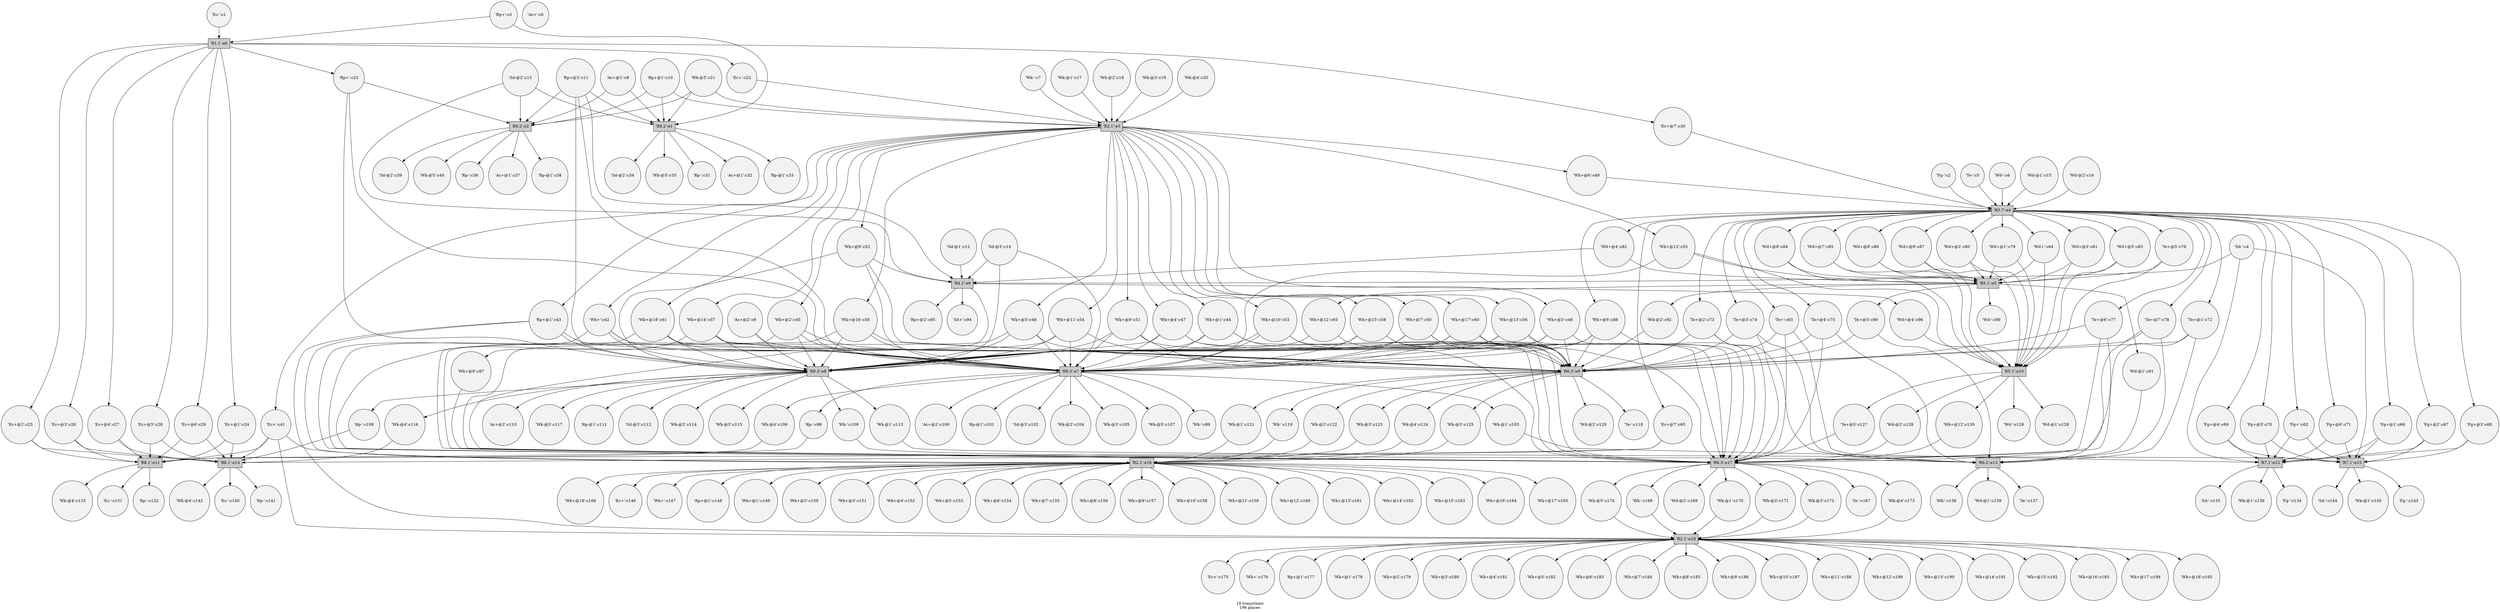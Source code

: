 digraph {
	/* transitions */
	node	[shape=box style=filled fillcolor=gray80];
	t139802812657088 [label="'R1.1':e0"];
	t139802812657136 [label="'R9.2':e1"];
	t139802812657184 [label="'R9.2':e2"];
	t139802812657232 [label="'R2.1':e3"];
	t139802812657280 [label="'R3.7':e4"];
	t139802812657328 [label="'R5.1':e5"];
	t139802812657376 [label="'R4.1':e6"];
	t139802812657424 [label="'R9.3':e7"];
	t139802812657472 [label="'R9.3':e8"];
	t139802812657520 [label="'R6.3':e9"];
	t139802812657568 [label="'R5.1':e10"];
	t139802812657616 [label="'R8.1':e11"];
	t139802812231744 [label="'R7.1':e12"];
	t139802812231792 [label="'R6.2':e13"];
	t139802812231840 [label="'R8.1':e14"];
	t139802812231888 [label="'R7.1':e15"];
	t139802812231936 [label="'R2.1':e16"];
	t139802812231984 [label="'R6.3':e17"];
	t139802812232032 [label="'R2.1':e18"];

	/* places, flow and context relations */
	node	[shape=circle fillcolor=gray95];
	p139802814126304 [label="'Ac+':c0"];

	p139802814125488 [label="'Ec-':c1"];
	p139802814125488 -> t139802812657088;

	p139802812870864 [label="'Fg-':c2"];
	p139802812870864 -> t139802812657280;

	p139802812874416 [label="'Rp+':c3"];
	p139802812874416 -> t139802812657088;
	p139802812874416 -> t139802812657136;

	p139802812872256 [label="'Sd-':c4"];
	p139802812872256 -> t139802812231744;
	p139802812872256 -> t139802812231888;
	p139802812872256 -> t139802812657376;

	p139802812874656 [label="'Te-':c5"];
	p139802812874656 -> t139802812657280;

	p139802812874560 [label="'Wd-':c6"];
	p139802812874560 -> t139802812657280;

	p139802812874320 [label="'Wk-':c7"];
	p139802812874320 -> t139802812657232;

	p139802812874272 [label="'Ac+@1':c8"];
	p139802812874272 -> t139802812657184;
	p139802812874272 -> t139802812657136;

	p139802812874176 [label="'Ac+@2':c9"];
	p139802812874176 -> t139802812657424;
	p139802812874176 -> t139802812657472;

	p139802812871872 [label="'Rp+@1':c10"];
	p139802812871872 -> t139802812657184;
	p139802812871872 -> t139802812657232;
	p139802812871872 -> t139802812657136;

	p139802812870768 [label="'Rp+@2':c11"];
	p139802812870768 -> t139802812657184;
	p139802812870768 -> t139802812657376;
	p139802812870768 -> t139802812657424;
	p139802812870768 -> t139802812657472;
	p139802812870768 -> t139802812657136;

	p139802812874704 [label="'Sd-@1':c12"];
	p139802812874704 -> t139802812657376;

	p139802822911648 [label="'Sd-@2':c13"];
	p139802822911648 -> t139802812657184;
	p139802822911648 -> t139802812657376;
	p139802822911648 -> t139802812657136;

	p139802822911696 [label="'Sd-@3':c14"];
	p139802822911696 -> t139802812657424;
	p139802822911696 -> t139802812657472;
	p139802822911696 -> t139802812657376;

	p139802822912848 [label="'Wd-@1':c15"];
	p139802822912848 -> t139802812657280;

	p139802822911504 [label="'Wd-@2':c16"];
	p139802822911504 -> t139802812657280;

	p139802813178400 [label="'Wk-@1':c17"];
	p139802813178400 -> t139802812657232;

	p139802813181040 [label="'Wk-@2':c18"];
	p139802813181040 -> t139802812657232;

	p139802822915744 [label="'Wk-@3':c19"];
	p139802822915744 -> t139802812657232;

	p139802822914208 [label="'Wk-@4':c20"];
	p139802822914208 -> t139802812657232;

	p139802813083456 [label="'Wk-@5':c21"];
	p139802813083456 -> t139802812657184;
	p139802813083456 -> t139802812657232;
	p139802813083456 -> t139802812657136;

	p139802813081440 [label="'Ec+':c22"];
	t139802812657088 -> p139802813081440;
	p139802813081440 -> t139802812657232;

	p139802813082928 [label="'Rp+':c23"];
	t139802812657088 -> p139802813082928;
	p139802813082928 -> t139802812657424;
	p139802813082928 -> t139802812657184;
	p139802813082928 -> t139802812657472;

	p139802813079664 [label="'Ec+@1':c24"];
	t139802812657088 -> p139802813079664;
	p139802813079664 -> t139802812231840;
	p139802813079664 -> t139802812657616;

	p139802813080624 [label="'Ec+@2':c25"];
	t139802812657088 -> p139802813080624;
	p139802813080624 -> t139802812231840;
	p139802813080624 -> t139802812657616;

	p139802813082736 [label="'Ec+@3':c26"];
	t139802812657088 -> p139802813082736;
	p139802813082736 -> t139802812231840;
	p139802813082736 -> t139802812657616;

	p139802813083168 [label="'Ec+@4':c27"];
	t139802812657088 -> p139802813083168;
	p139802813083168 -> t139802812231840;
	p139802813083168 -> t139802812657616;

	p139802813457600 [label="'Ec+@5':c28"];
	t139802812657088 -> p139802813457600;
	p139802813457600 -> t139802812231840;
	p139802813457600 -> t139802812657616;

	p139802813457456 [label="'Ec+@6':c29"];
	t139802812657088 -> p139802813457456;
	p139802813457456 -> t139802812231840;
	p139802813457456 -> t139802812657616;

	p139802813457120 [label="'Ec+@7':c30"];
	t139802812657088 -> p139802813457120;
	p139802813457120 -> t139802812657280;

	p139802813458080 [label="'Rp-':c31"];
	t139802812657136 -> p139802813458080;

	p139802813456448 [label="'Ac+@1':c32"];
	t139802812657136 -> p139802813456448;

	p139802813460288 [label="'Rp-@1':c33"];
	t139802812657136 -> p139802813460288;

	p139802813456784 [label="'Sd-@2':c34"];
	t139802812657136 -> p139802813456784;

	p139802813456736 [label="'Wk-@5':c35"];
	t139802812657136 -> p139802813456736;

	p139802813456496 [label="'Rp-':c36"];
	t139802812657184 -> p139802813456496;

	p139802813459808 [label="'Ac+@1':c37"];
	t139802812657184 -> p139802813459808;

	p139802813460000 [label="'Rp-@1':c38"];
	t139802812657184 -> p139802813460000;

	p139802813457792 [label="'Sd-@2':c39"];
	t139802812657184 -> p139802813457792;

	p139802813456976 [label="'Wk-@5':c40"];
	t139802812657184 -> p139802813456976;

	p139802813460192 [label="'Ec+':c41"];
	t139802812657232 -> p139802813460192;
	p139802813460192 -> t139802812231936;
	p139802813460192 -> t139802812231840;
	p139802813460192 -> t139802812657616;
	p139802813460192 -> t139802812232032;

	p139802813456592 [label="'Wk+':c42"];
	t139802812657232 -> p139802813456592;
	p139802813456592 -> t139802812657424;
	p139802813456592 -> t139802812231984;
	p139802813456592 -> t139802812657472;
	p139802813456592 -> t139802812657520;

	p139802813456640 [label="'Rp+@1':c43"];
	t139802812657232 -> p139802813456640;
	p139802813456640 -> t139802812231936;
	p139802813456640 -> t139802812657424;
	p139802813456640 -> t139802812657472;
	p139802813456640 -> t139802812232032;

	p139802813457072 [label="'Wk+@1':c44"];
	t139802812657232 -> p139802813457072;
	p139802813457072 -> t139802812657424;
	p139802813457072 -> t139802812231984;
	p139802813457072 -> t139802812657472;
	p139802813457072 -> t139802812657520;

	p139802813459568 [label="'Wk+@2':c45"];
	t139802812657232 -> p139802813459568;
	p139802813459568 -> t139802812657424;
	p139802813459568 -> t139802812231984;
	p139802813459568 -> t139802812657472;
	p139802813459568 -> t139802812657520;

	p139802813460432 [label="'Wk+@3':c46"];
	t139802812657232 -> p139802813460432;
	p139802813460432 -> t139802812657424;
	p139802813460432 -> t139802812231984;
	p139802813460432 -> t139802812657472;
	p139802813460432 -> t139802812657520;

	p139802814116144 [label="'Wk+@4':c47"];
	t139802812657232 -> p139802814116144;
	p139802814116144 -> t139802812657424;
	p139802814116144 -> t139802812231984;
	p139802814116144 -> t139802812657472;
	p139802814116144 -> t139802812657520;

	p139802814116720 [label="'Wk+@5':c48"];
	t139802812657232 -> p139802814116720;
	p139802814116720 -> t139802812657424;
	p139802814116720 -> t139802812231984;
	p139802814116720 -> t139802812657472;
	p139802814116720 -> t139802812657520;

	p139802814116624 [label="'Wk+@6':c49"];
	t139802812657232 -> p139802814116624;
	p139802814116624 -> t139802812657280;

	p139802814118256 [label="'Wk+@7':c50"];
	t139802812657232 -> p139802814118256;
	p139802814118256 -> t139802812657424;
	p139802814118256 -> t139802812231984;
	p139802814118256 -> t139802812657472;
	p139802814118256 -> t139802812657520;

	p139802814118544 [label="'Wk+@8':c51"];
	t139802812657232 -> p139802814118544;
	p139802814118544 -> t139802812657424;
	p139802814118544 -> t139802812231984;
	p139802814118544 -> t139802812657472;
	p139802814118544 -> t139802812657520;

	p139802814118640 [label="'Wk+@9':c52"];
	t139802812657232 -> p139802814118640;
	p139802814118640 -> t139802812657424;
	p139802814118640 -> t139802812657472;
	p139802814118640 -> t139802812657376;
	p139802814118640 -> t139802812657520;

	p139802814117488 [label="'Wk+@10':c53"];
	t139802812657232 -> p139802814117488;
	p139802814117488 -> t139802812657424;
	p139802814117488 -> t139802812231984;
	p139802814117488 -> t139802812657472;
	p139802814117488 -> t139802812657520;

	p139802814117776 [label="'Wk+@11':c54"];
	t139802812657232 -> p139802814117776;
	p139802814117776 -> t139802812657424;
	p139802814117776 -> t139802812231984;
	p139802814117776 -> t139802812657472;
	p139802814117776 -> t139802812657520;

	p139802814117584 [label="'Wk+@12':c55"];
	t139802812657232 -> p139802814117584;
	p139802814117584 -> t139802812657424;
	p139802814117584 -> t139802812657568;
	p139802814117584 -> t139802812657328;

	p139802814116432 [label="'Wk+@13':c56"];
	t139802812657232 -> p139802814116432;
	p139802814116432 -> t139802812657424;
	p139802814116432 -> t139802812231984;
	p139802814116432 -> t139802812657472;
	p139802814116432 -> t139802812657520;

	p139802814117632 [label="'Wk+@14':c57"];
	t139802812657232 -> p139802814117632;
	p139802814117632 -> t139802812657424;
	p139802814117632 -> t139802812231984;
	p139802814117632 -> t139802812657472;
	p139802814117632 -> t139802812657520;

	p139802814118496 [label="'Wk+@15':c58"];
	t139802812657232 -> p139802814118496;
	p139802814118496 -> t139802812657424;
	p139802814118496 -> t139802812231984;
	p139802814118496 -> t139802812657472;
	p139802814118496 -> t139802812657520;

	p139802814119792 [label="'Wk+@16':c59"];
	t139802812657232 -> p139802814119792;
	p139802814119792 -> t139802812657424;
	p139802814119792 -> t139802812231984;
	p139802814119792 -> t139802812657472;
	p139802814119792 -> t139802812657520;

	p139802814116240 [label="'Wk+@17':c60"];
	t139802812657232 -> p139802814116240;
	p139802814116240 -> t139802812657424;
	p139802814116240 -> t139802812231984;
	p139802814116240 -> t139802812657472;
	p139802814116240 -> t139802812657520;

	p139802831700368 [label="'Wk+@18':c61"];
	t139802812657232 -> p139802831700368;
	p139802831700368 -> t139802812657424;
	p139802831700368 -> t139802812231984;
	p139802831700368 -> t139802812657472;
	p139802831700368 -> t139802812657520;

	p139802813160848 [label="'Fg+':c62"];
	t139802812657280 -> p139802813160848;
	p139802813160848 -> t139802812231744;
	p139802813160848 -> t139802812231888;

	p139802813161328 [label="'Te+':c63"];
	t139802812657280 -> p139802813161328;
	p139802813161328 -> t139802812231984;
	p139802813161328 -> t139802812231792;
	p139802813161328 -> t139802812657520;

	p139802813160944 [label="'Wd+':c64"];
	t139802812657280 -> p139802813160944;
	p139802813160944 -> t139802812657568;
	p139802813160944 -> t139802812657328;

	p139802813157536 [label="'Ec+@7':c65"];
	t139802812657280 -> p139802813157536;
	p139802813157536 -> t139802812231840;
	p139802813157536 -> t139802812657616;

	p139802813160032 [label="'Fg+@1':c66"];
	t139802812657280 -> p139802813160032;
	p139802813160032 -> t139802812231744;
	p139802813160032 -> t139802812231888;

	p139802813159216 [label="'Fg+@2':c67"];
	t139802812657280 -> p139802813159216;
	p139802813159216 -> t139802812231744;
	p139802813159216 -> t139802812231888;

	p139802813158976 [label="'Fg+@3':c68"];
	t139802812657280 -> p139802813158976;
	p139802813158976 -> t139802812231744;
	p139802813158976 -> t139802812231888;

	p139802813161040 [label="'Fg+@4':c69"];
	t139802812657280 -> p139802813161040;
	p139802813161040 -> t139802812231744;
	p139802813161040 -> t139802812231888;

	p139802813160128 [label="'Fg+@5':c70"];
	t139802812657280 -> p139802813160128;
	p139802813160128 -> t139802812231744;
	p139802813160128 -> t139802812231888;

	p139802813159456 [label="'Fg+@6':c71"];
	t139802812657280 -> p139802813159456;
	p139802813159456 -> t139802812231744;
	p139802813159456 -> t139802812231888;

	p139802813158256 [label="'Te+@1':c72"];
	t139802812657280 -> p139802813158256;
	p139802813158256 -> t139802812231984;
	p139802813158256 -> t139802812231792;
	p139802813158256 -> t139802812657520;

	p139802813158304 [label="'Te+@2':c73"];
	t139802812657280 -> p139802813158304;
	p139802813158304 -> t139802812231984;
	p139802813158304 -> t139802812231792;
	p139802813158304 -> t139802812657520;

	p139802813160464 [label="'Te+@3':c74"];
	t139802812657280 -> p139802813160464;
	p139802813160464 -> t139802812231984;
	p139802813160464 -> t139802812231792;
	p139802813160464 -> t139802812657520;

	p139802813161184 [label="'Te+@4':c75"];
	t139802812657280 -> p139802813161184;
	p139802813161184 -> t139802812231984;
	p139802813161184 -> t139802812231792;
	p139802813161184 -> t139802812657520;

	p139802813160800 [label="'Te+@5':c76"];
	t139802812657280 -> p139802813160800;
	p139802813160800 -> t139802812657568;
	p139802813160800 -> t139802812657328;

	p139802813159744 [label="'Te+@6':c77"];
	t139802812657280 -> p139802813159744;
	p139802813159744 -> t139802812231984;
	p139802813159744 -> t139802812231792;
	p139802813159744 -> t139802812657520;

	p139802813158880 [label="'Te+@7':c78"];
	t139802812657280 -> p139802813158880;
	p139802813158880 -> t139802812231984;
	p139802813158880 -> t139802812231792;
	p139802813158880 -> t139802812657520;

	p139802813160560 [label="'Wd+@1':c79"];
	t139802812657280 -> p139802813160560;
	p139802813160560 -> t139802812657568;
	p139802813160560 -> t139802812657328;

	p139802813160512 [label="'Wd+@2':c80"];
	t139802812657280 -> p139802813160512;
	p139802813160512 -> t139802812657568;
	p139802813160512 -> t139802812657328;

	p139802813160656 [label="'Wd+@3':c81"];
	t139802812657280 -> p139802813160656;
	p139802813160656 -> t139802812657568;
	p139802813160656 -> t139802812657328;

	p139802813161136 [label="'Wd+@4':c82"];
	t139802812657280 -> p139802813161136;
	p139802813161136 -> t139802812657328;
	p139802813161136 -> t139802812657376;

	p139802813161376 [label="'Wd+@5':c83"];
	t139802812657280 -> p139802813161376;
	p139802813161376 -> t139802812657568;
	p139802813161376 -> t139802812657328;

	p139802813159888 [label="'Wd+@6':c84"];
	t139802812657280 -> p139802813159888;
	p139802813159888 -> t139802812657568;
	p139802813159888 -> t139802812657328;

	p139802813160272 [label="'Wd+@7':c85"];
	t139802812657280 -> p139802813160272;
	p139802813160272 -> t139802812657568;
	p139802813160272 -> t139802812657328;

	p139802813160368 [label="'Wd+@8':c86"];
	t139802812657280 -> p139802813160368;
	p139802813160368 -> t139802812657568;
	p139802813160368 -> t139802812657328;

	p139802813160416 [label="'Wd+@9':c87"];
	t139802812657280 -> p139802813160416;
	p139802813160416 -> t139802812657568;
	p139802813160416 -> t139802812657328;

	p139802813158928 [label="'Wk+@6':c88"];
	t139802812657280 -> p139802813158928;
	p139802813158928 -> t139802812657424;
	p139802813158928 -> t139802812231984;
	p139802813158928 -> t139802812657472;
	p139802813158928 -> t139802812657520;

	p139802813160992 [label="'Wd-':c89"];
	t139802812657328 -> p139802813160992;

	p139802813158592 [label="'Te+@5':c90"];
	t139802812657328 -> p139802813158592;
	p139802813158592 -> t139802812231792;
	p139802813158592 -> t139802812657520;

	p139802813161088 [label="'Wd-@1':c91"];
	t139802812657328 -> p139802813161088;
	p139802813161088 -> t139802812231792;

	p139802813159600 [label="'Wd-@2':c92"];
	t139802812657328 -> p139802813159600;
	p139802813159600 -> t139802812657520;

	p139802813159696 [label="'Wk+@12':c93"];
	t139802812657328 -> p139802813159696;
	p139802813159696 -> t139802812657472;
	p139802813159696 -> t139802812657520;

	p139802813158448 [label="'Sd+':c94"];
	t139802812657376 -> p139802813158448;

	p139802813159840 [label="'Rp+@2':c95"];
	t139802812657376 -> p139802813159840;

	p139802813157920 [label="'Wd+@4':c96"];
	t139802812657376 -> p139802813157920;
	p139802813157920 -> t139802812657568;

	p139802813159024 [label="'Wk+@9':c97"];
	t139802812657376 -> p139802813159024;
	p139802813159024 -> t139802812231984;

	p139802813159936 [label="'Rp-':c98"];
	t139802812657424 -> p139802813159936;
	p139802813159936 -> t139802812657616;

	p139802813159264 [label="'Wk-':c99"];
	t139802812657424 -> p139802813159264;

	p139802813159552 [label="'Ac+@2':c100"];
	t139802812657424 -> p139802813159552;

	p139802813158400 [label="'Rp-@1':c101"];
	t139802812657424 -> p139802813158400;

	p139802813157488 [label="'Sd-@3':c102"];
	t139802812657424 -> p139802813157488;

	p139802813159072 [label="'Wk-@1':c103"];
	t139802812657424 -> p139802813159072;
	p139802813159072 -> t139802812231744;

	p139802813160320 [label="'Wk-@2':c104"];
	t139802812657424 -> p139802813160320;

	p139802813159168 [label="'Wk-@3':c105"];
	t139802812657424 -> p139802813159168;

	p139802813158832 [label="'Wk-@4':c106"];
	t139802812657424 -> p139802813158832;
	p139802813158832 -> t139802812657616;

	p139802813157824 [label="'Wk-@5':c107"];
	t139802812657424 -> p139802813157824;

	p139802813161280 [label="'Rp-':c108"];
	t139802812657472 -> p139802813161280;
	p139802813161280 -> t139802812231840;

	p139802813158496 [label="'Wk-':c109"];
	t139802812657472 -> p139802813158496;
	p139802813158496 -> t139802812231792;

	p139802813158736 [label="'Ac+@2':c110"];
	t139802812657472 -> p139802813158736;

	p139802813158544 [label="'Rp-@1':c111"];
	t139802812657472 -> p139802813158544;

	p139802813158688 [label="'Sd-@3':c112"];
	t139802812657472 -> p139802813158688;

	p139802813158640 [label="'Wk-@1':c113"];
	t139802812657472 -> p139802813158640;
	p139802813158640 -> t139802812231888;

	p139802813161232 [label="'Wk-@2':c114"];
	t139802812657472 -> p139802813161232;

	p139802813159408 [label="'Wk-@3':c115"];
	t139802812657472 -> p139802813159408;

	p139802813157872 [label="'Wk-@4':c116"];
	t139802812657472 -> p139802813157872;
	p139802813157872 -> t139802812231840;

	p139802813159312 [label="'Wk-@5':c117"];
	t139802812657472 -> p139802813159312;

	p139802813160224 [label="'Te-':c118"];
	t139802812657520 -> p139802813160224;

	p139802813160176 [label="'Wk-':c119"];
	t139802812657520 -> p139802813160176;
	p139802813160176 -> t139802812231936;

	p139802813158160 [label="'Wd-@2':c120"];
	t139802812657520 -> p139802813158160;

	p139802813159792 [label="'Wk-@1':c121"];
	t139802812657520 -> p139802813159792;
	p139802813159792 -> t139802812231936;

	p139802813161424 [label="'Wk-@2':c122"];
	t139802812657520 -> p139802813161424;
	p139802813161424 -> t139802812231936;

	p139802813158208 [label="'Wk-@3':c123"];
	t139802812657520 -> p139802813158208;
	p139802813158208 -> t139802812231936;

	p139802812653632 [label="'Wk-@4':c124"];
	t139802812657520 -> p139802812653632;
	p139802812653632 -> t139802812231936;

	p139802812653680 [label="'Wk-@5':c125"];
	t139802812657520 -> p139802812653680;
	p139802812653680 -> t139802812231936;

	p139802812653728 [label="'Wd-':c126"];
	t139802812657568 -> p139802812653728;

	p139802812653776 [label="'Te+@5':c127"];
	t139802812657568 -> p139802812653776;
	p139802812653776 -> t139802812231984;

	p139802812653824 [label="'Wd-@1':c128"];
	t139802812657568 -> p139802812653824;

	p139802812653872 [label="'Wd-@2':c129"];
	t139802812657568 -> p139802812653872;
	p139802812653872 -> t139802812231984;

	p139802812653920 [label="'Wk+@12':c130"];
	t139802812657568 -> p139802812653920;
	p139802812653920 -> t139802812231984;

	p139802812653968 [label="'Ec-':c131"];
	t139802812657616 -> p139802812653968;

	p139802812654016 [label="'Rp-':c132"];
	t139802812657616 -> p139802812654016;

	p139802812654064 [label="'Wk-@4':c133"];
	t139802812657616 -> p139802812654064;

	p139802812654112 [label="'Fg-':c134"];
	t139802812231744 -> p139802812654112;

	p139802812654160 [label="'Sd-':c135"];
	t139802812231744 -> p139802812654160;

	p139802812654208 [label="'Wk-@1':c136"];
	t139802812231744 -> p139802812654208;

	p139802812654256 [label="'Te-':c137"];
	t139802812231792 -> p139802812654256;

	p139802812654304 [label="'Wk-':c138"];
	t139802812231792 -> p139802812654304;

	p139802812654352 [label="'Wd-@1':c139"];
	t139802812231792 -> p139802812654352;

	p139802812654400 [label="'Ec-':c140"];
	t139802812231840 -> p139802812654400;

	p139802812654448 [label="'Rp-':c141"];
	t139802812231840 -> p139802812654448;

	p139802812654496 [label="'Wk-@4':c142"];
	t139802812231840 -> p139802812654496;

	p139802812654544 [label="'Fg-':c143"];
	t139802812231888 -> p139802812654544;

	p139802812654592 [label="'Sd-':c144"];
	t139802812231888 -> p139802812654592;

	p139802812654640 [label="'Wk-@1':c145"];
	t139802812231888 -> p139802812654640;

	p139802812654688 [label="'Ec+':c146"];
	t139802812231936 -> p139802812654688;

	p139802812654736 [label="'Wk+':c147"];
	t139802812231936 -> p139802812654736;

	p139802812654784 [label="'Rp+@1':c148"];
	t139802812231936 -> p139802812654784;

	p139802812654832 [label="'Wk+@1':c149"];
	t139802812231936 -> p139802812654832;

	p139802812654880 [label="'Wk+@2':c150"];
	t139802812231936 -> p139802812654880;

	p139802812654928 [label="'Wk+@3':c151"];
	t139802812231936 -> p139802812654928;

	p139802812654976 [label="'Wk+@4':c152"];
	t139802812231936 -> p139802812654976;

	p139802812655024 [label="'Wk+@5':c153"];
	t139802812231936 -> p139802812655024;

	p139802812655072 [label="'Wk+@6':c154"];
	t139802812231936 -> p139802812655072;

	p139802812655120 [label="'Wk+@7':c155"];
	t139802812231936 -> p139802812655120;

	p139802812655168 [label="'Wk+@8':c156"];
	t139802812231936 -> p139802812655168;

	p139802812655216 [label="'Wk+@9':c157"];
	t139802812231936 -> p139802812655216;

	p139802812655264 [label="'Wk+@10':c158"];
	t139802812231936 -> p139802812655264;

	p139802812655312 [label="'Wk+@11':c159"];
	t139802812231936 -> p139802812655312;

	p139802812655360 [label="'Wk+@12':c160"];
	t139802812231936 -> p139802812655360;

	p139802812655408 [label="'Wk+@13':c161"];
	t139802812231936 -> p139802812655408;

	p139802812655456 [label="'Wk+@14':c162"];
	t139802812231936 -> p139802812655456;

	p139802812655504 [label="'Wk+@15':c163"];
	t139802812231936 -> p139802812655504;

	p139802812655552 [label="'Wk+@16':c164"];
	t139802812231936 -> p139802812655552;

	p139802812655600 [label="'Wk+@17':c165"];
	t139802812231936 -> p139802812655600;

	p139802812655648 [label="'Wk+@18':c166"];
	t139802812231936 -> p139802812655648;

	p139802812655696 [label="'Te-':c167"];
	t139802812231984 -> p139802812655696;

	p139802812655744 [label="'Wk-':c168"];
	t139802812231984 -> p139802812655744;
	p139802812655744 -> t139802812232032;

	p139802812655792 [label="'Wd-@2':c169"];
	t139802812231984 -> p139802812655792;

	p139802812655840 [label="'Wk-@1':c170"];
	t139802812231984 -> p139802812655840;
	p139802812655840 -> t139802812232032;

	p139802812655888 [label="'Wk-@2':c171"];
	t139802812231984 -> p139802812655888;
	p139802812655888 -> t139802812232032;

	p139802812655936 [label="'Wk-@3':c172"];
	t139802812231984 -> p139802812655936;
	p139802812655936 -> t139802812232032;

	p139802812655984 [label="'Wk-@4':c173"];
	t139802812231984 -> p139802812655984;
	p139802812655984 -> t139802812232032;

	p139802812656032 [label="'Wk-@5':c174"];
	t139802812231984 -> p139802812656032;
	p139802812656032 -> t139802812232032;

	p139802812656080 [label="'Ec+':c175"];
	t139802812232032 -> p139802812656080;

	p139802812656128 [label="'Wk+':c176"];
	t139802812232032 -> p139802812656128;

	p139802812656176 [label="'Rp+@1':c177"];
	t139802812232032 -> p139802812656176;

	p139802812656224 [label="'Wk+@1':c178"];
	t139802812232032 -> p139802812656224;

	p139802812656272 [label="'Wk+@2':c179"];
	t139802812232032 -> p139802812656272;

	p139802812656320 [label="'Wk+@3':c180"];
	t139802812232032 -> p139802812656320;

	p139802812656368 [label="'Wk+@4':c181"];
	t139802812232032 -> p139802812656368;

	p139802812656416 [label="'Wk+@5':c182"];
	t139802812232032 -> p139802812656416;

	p139802812656464 [label="'Wk+@6':c183"];
	t139802812232032 -> p139802812656464;

	p139802812656512 [label="'Wk+@7':c184"];
	t139802812232032 -> p139802812656512;

	p139802812656560 [label="'Wk+@8':c185"];
	t139802812232032 -> p139802812656560;

	p139802812656608 [label="'Wk+@9':c186"];
	t139802812232032 -> p139802812656608;

	p139802812656656 [label="'Wk+@10':c187"];
	t139802812232032 -> p139802812656656;

	p139802812656704 [label="'Wk+@11':c188"];
	t139802812232032 -> p139802812656704;

	p139802812656752 [label="'Wk+@12':c189"];
	t139802812232032 -> p139802812656752;

	p139802812656800 [label="'Wk+@13':c190"];
	t139802812232032 -> p139802812656800;

	p139802812656848 [label="'Wk+@14':c191"];
	t139802812232032 -> p139802812656848;

	p139802812656896 [label="'Wk+@15':c192"];
	t139802812232032 -> p139802812656896;

	p139802812656944 [label="'Wk+@16':c193"];
	t139802812232032 -> p139802812656944;

	p139802812656992 [label="'Wk+@17':c194"];
	t139802812232032 -> p139802812656992;

	p139802812657040 [label="'Wk+@18':c195"];
	t139802812232032 -> p139802812657040;

	graph [label="19 transitions\n196 places"];
}
